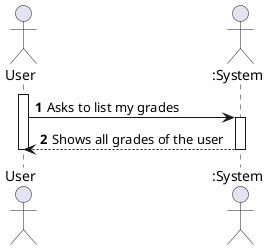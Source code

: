 @startuml

autonumber
actor "User" as MNG
actor ":System" as SYS

activate MNG
MNG -> SYS : Asks to list my grades
activate SYS
SYS --> MNG : Shows all grades of the user
deactivate SYS
deactivate MNG

@enduml